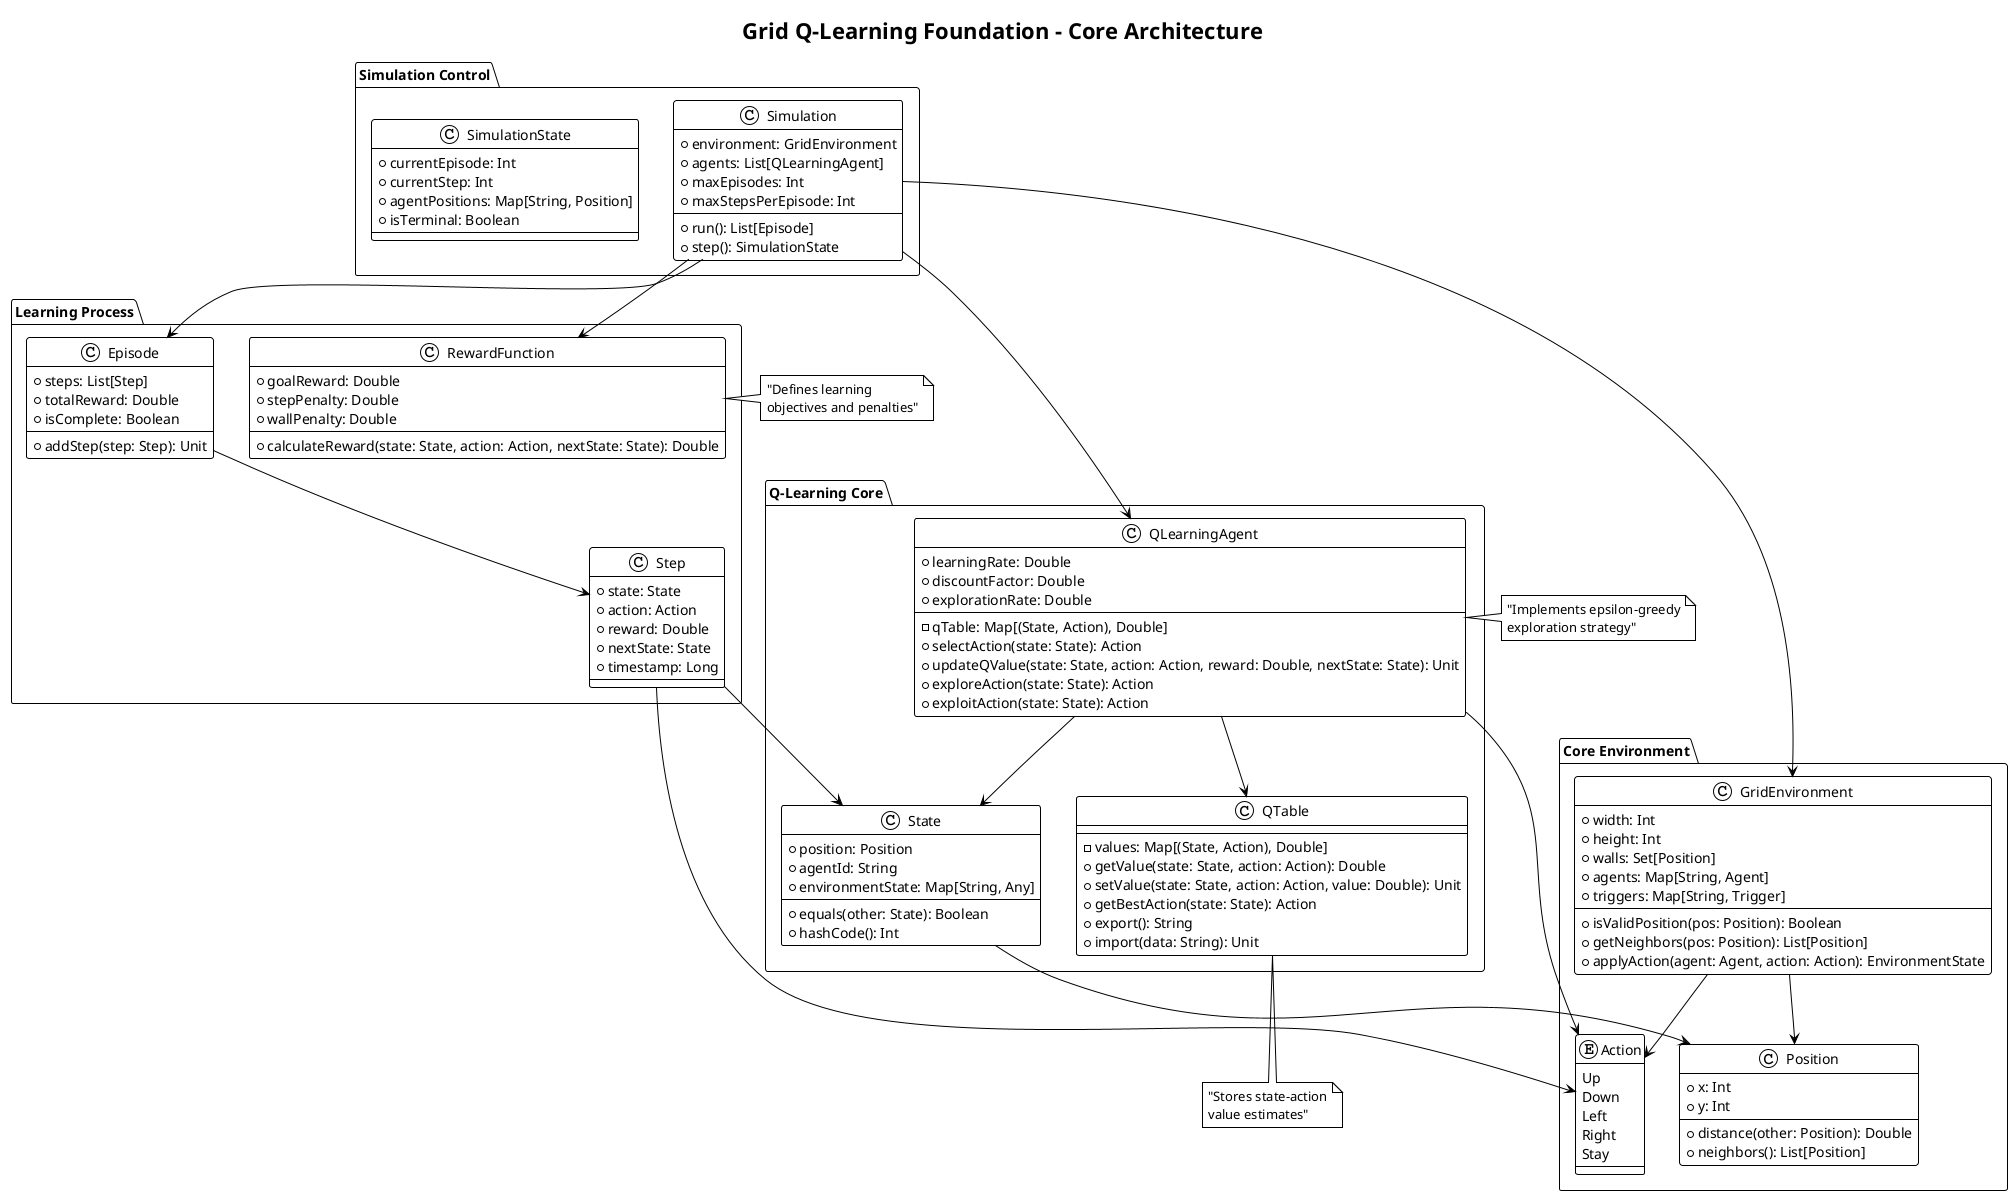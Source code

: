 @startuml Grid Q-Learning Foundation
!theme plain
title Grid Q-Learning Foundation - Core Architecture

package "Core Environment" {
  class GridEnvironment {
    +width: Int
    +height: Int
    +walls: Set[Position]
    +agents: Map[String, Agent]
    +triggers: Map[String, Trigger]
    +isValidPosition(pos: Position): Boolean
    +getNeighbors(pos: Position): List[Position]
    +applyAction(agent: Agent, action: Action): EnvironmentState
  }
  
  class Position {
    +x: Int
    +y: Int
    +distance(other: Position): Double
    +neighbors(): List[Position]
  }
  
  enum Action {
    Up
    Down
    Left
    Right
    Stay
  }
}

package "Q-Learning Core" {
  class QLearningAgent {
    +learningRate: Double
    +discountFactor: Double
    +explorationRate: Double
    -qTable: Map[(State, Action), Double]
    +selectAction(state: State): Action
    +updateQValue(state: State, action: Action, reward: Double, nextState: State): Unit
    +exploreAction(state: State): Action
    +exploitAction(state: State): Action
  }
  
  class QTable {
    -values: Map[(State, Action), Double]
    +getValue(state: State, action: Action): Double
    +setValue(state: State, action: Action, value: Double): Unit
    +getBestAction(state: State): Action
    +export(): String
    +import(data: String): Unit
  }
  
  class State {
    +position: Position
    +agentId: String
    +environmentState: Map[String, Any]
    +equals(other: State): Boolean
    +hashCode(): Int
  }
}

package "Learning Process" {
  class Episode {
    +steps: List[Step]
    +totalReward: Double
    +isComplete: Boolean
    +addStep(step: Step): Unit
  }
  
  class Step {
    +state: State
    +action: Action
    +reward: Double
    +nextState: State
    +timestamp: Long
  }
  
  class RewardFunction {
    +calculateReward(state: State, action: Action, nextState: State): Double
    +goalReward: Double
    +stepPenalty: Double
    +wallPenalty: Double
  }
}

package "Simulation Control" {
  class Simulation {
    +environment: GridEnvironment
    +agents: List[QLearningAgent]
    +maxEpisodes: Int
    +maxStepsPerEpisode: Int
    +run(): List[Episode]
    +step(): SimulationState
  }
  
  class SimulationState {
    +currentEpisode: Int
    +currentStep: Int
    +agentPositions: Map[String, Position]
    +isTerminal: Boolean
  }
}

' Relationships
GridEnvironment --> Position
GridEnvironment --> Action
QLearningAgent --> QTable
QLearningAgent --> State
QLearningAgent --> Action
State --> Position
Episode --> Step
Step --> State
Step --> Action
Simulation --> GridEnvironment
Simulation --> QLearningAgent
Simulation --> Episode
Simulation --> RewardFunction

note right of QLearningAgent : "Implements epsilon-greedy\nexploration strategy"
note bottom of QTable : "Stores state-action\nvalue estimates"
note left of RewardFunction : "Defines learning\nobjectives and penalties"

@enduml